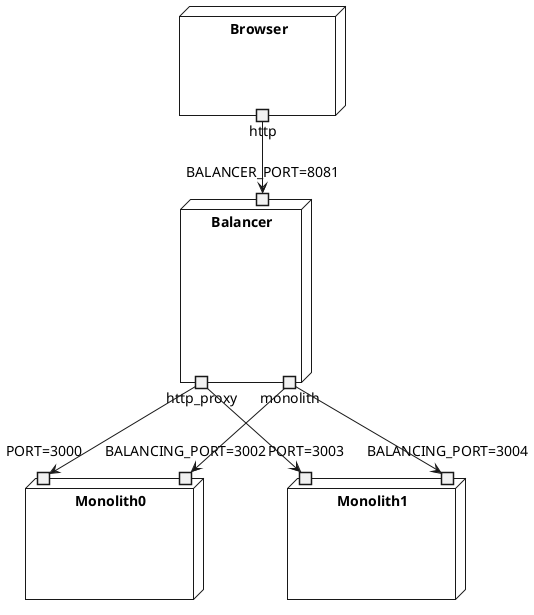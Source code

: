 @startuml
node Browser {
  portout http
}

node Balancer  {
  portin "BALANCER_PORT=8081" as BALANCER_PORT
  portout http_proxy
  portout monolith
}

node Monolith0 {
  portin "PORT=3000" as PORT0
  portin "BALANCING_PORT=3002" as BALANCING_PORT0
}

node Monolith1 {
  portin "PORT=3003" as PORT1
  portin "BALANCING_PORT=3004" as BALANCING_PORT1
}

http --> BALANCER_PORT
http_proxy --> PORT0
monolith --> BALANCING_PORT0
http_proxy --> PORT1
monolith --> BALANCING_PORT1

@enduml
